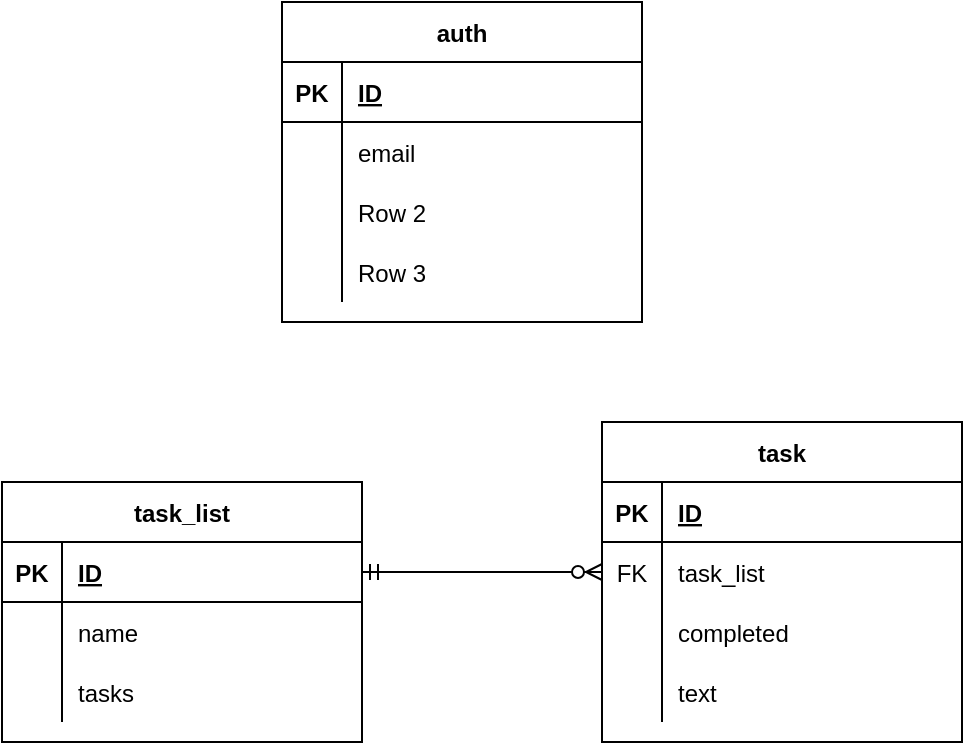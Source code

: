 <mxfile version="15.1.3" type="device"><diagram id="MoKiVAtZfFs_DBa7hsAg" name="Page-1"><mxGraphModel dx="460" dy="813" grid="1" gridSize="10" guides="1" tooltips="1" connect="1" arrows="1" fold="1" page="1" pageScale="1" pageWidth="1600" pageHeight="900" math="0" shadow="0"><root><mxCell id="0"/><mxCell id="1" parent="0"/><mxCell id="4g2c1ysVGGyU91GlD4co-1" value="task_list" style="shape=table;startSize=30;container=1;collapsible=1;childLayout=tableLayout;fixedRows=1;rowLines=0;fontStyle=1;align=center;resizeLast=1;" parent="1" vertex="1"><mxGeometry x="130" y="510" width="180" height="130" as="geometry"/></mxCell><mxCell id="4g2c1ysVGGyU91GlD4co-2" value="" style="shape=partialRectangle;collapsible=0;dropTarget=0;pointerEvents=0;fillColor=none;top=0;left=0;bottom=1;right=0;points=[[0,0.5],[1,0.5]];portConstraint=eastwest;" parent="4g2c1ysVGGyU91GlD4co-1" vertex="1"><mxGeometry y="30" width="180" height="30" as="geometry"/></mxCell><mxCell id="4g2c1ysVGGyU91GlD4co-3" value="PK" style="shape=partialRectangle;connectable=0;fillColor=none;top=0;left=0;bottom=0;right=0;fontStyle=1;overflow=hidden;" parent="4g2c1ysVGGyU91GlD4co-2" vertex="1"><mxGeometry width="30" height="30" as="geometry"/></mxCell><mxCell id="4g2c1ysVGGyU91GlD4co-4" value="ID" style="shape=partialRectangle;connectable=0;fillColor=none;top=0;left=0;bottom=0;right=0;align=left;spacingLeft=6;fontStyle=5;overflow=hidden;" parent="4g2c1ysVGGyU91GlD4co-2" vertex="1"><mxGeometry x="30" width="150" height="30" as="geometry"/></mxCell><mxCell id="4g2c1ysVGGyU91GlD4co-5" value="" style="shape=partialRectangle;collapsible=0;dropTarget=0;pointerEvents=0;fillColor=none;top=0;left=0;bottom=0;right=0;points=[[0,0.5],[1,0.5]];portConstraint=eastwest;" parent="4g2c1ysVGGyU91GlD4co-1" vertex="1"><mxGeometry y="60" width="180" height="30" as="geometry"/></mxCell><mxCell id="4g2c1ysVGGyU91GlD4co-6" value="" style="shape=partialRectangle;connectable=0;fillColor=none;top=0;left=0;bottom=0;right=0;editable=1;overflow=hidden;" parent="4g2c1ysVGGyU91GlD4co-5" vertex="1"><mxGeometry width="30" height="30" as="geometry"/></mxCell><mxCell id="4g2c1ysVGGyU91GlD4co-7" value="name" style="shape=partialRectangle;connectable=0;fillColor=none;top=0;left=0;bottom=0;right=0;align=left;spacingLeft=6;overflow=hidden;" parent="4g2c1ysVGGyU91GlD4co-5" vertex="1"><mxGeometry x="30" width="150" height="30" as="geometry"/></mxCell><mxCell id="4g2c1ysVGGyU91GlD4co-8" value="" style="shape=partialRectangle;collapsible=0;dropTarget=0;pointerEvents=0;fillColor=none;top=0;left=0;bottom=0;right=0;points=[[0,0.5],[1,0.5]];portConstraint=eastwest;" parent="4g2c1ysVGGyU91GlD4co-1" vertex="1"><mxGeometry y="90" width="180" height="30" as="geometry"/></mxCell><mxCell id="4g2c1ysVGGyU91GlD4co-9" value="" style="shape=partialRectangle;connectable=0;fillColor=none;top=0;left=0;bottom=0;right=0;editable=1;overflow=hidden;" parent="4g2c1ysVGGyU91GlD4co-8" vertex="1"><mxGeometry width="30" height="30" as="geometry"/></mxCell><mxCell id="4g2c1ysVGGyU91GlD4co-10" value="tasks" style="shape=partialRectangle;connectable=0;fillColor=none;top=0;left=0;bottom=0;right=0;align=left;spacingLeft=6;overflow=hidden;" parent="4g2c1ysVGGyU91GlD4co-8" vertex="1"><mxGeometry x="30" width="150" height="30" as="geometry"/></mxCell><mxCell id="4g2c1ysVGGyU91GlD4co-27" value="task" style="shape=table;startSize=30;container=1;collapsible=1;childLayout=tableLayout;fixedRows=1;rowLines=0;fontStyle=1;align=center;resizeLast=1;" parent="1" vertex="1"><mxGeometry x="430" y="480" width="180" height="160" as="geometry"/></mxCell><mxCell id="4g2c1ysVGGyU91GlD4co-28" value="" style="shape=partialRectangle;collapsible=0;dropTarget=0;pointerEvents=0;fillColor=none;top=0;left=0;bottom=1;right=0;points=[[0,0.5],[1,0.5]];portConstraint=eastwest;" parent="4g2c1ysVGGyU91GlD4co-27" vertex="1"><mxGeometry y="30" width="180" height="30" as="geometry"/></mxCell><mxCell id="4g2c1ysVGGyU91GlD4co-29" value="PK" style="shape=partialRectangle;connectable=0;fillColor=none;top=0;left=0;bottom=0;right=0;fontStyle=1;overflow=hidden;" parent="4g2c1ysVGGyU91GlD4co-28" vertex="1"><mxGeometry width="30" height="30" as="geometry"/></mxCell><mxCell id="4g2c1ysVGGyU91GlD4co-30" value="ID" style="shape=partialRectangle;connectable=0;fillColor=none;top=0;left=0;bottom=0;right=0;align=left;spacingLeft=6;fontStyle=5;overflow=hidden;" parent="4g2c1ysVGGyU91GlD4co-28" vertex="1"><mxGeometry x="30" width="150" height="30" as="geometry"/></mxCell><mxCell id="4g2c1ysVGGyU91GlD4co-31" value="" style="shape=partialRectangle;collapsible=0;dropTarget=0;pointerEvents=0;fillColor=none;top=0;left=0;bottom=0;right=0;points=[[0,0.5],[1,0.5]];portConstraint=eastwest;" parent="4g2c1ysVGGyU91GlD4co-27" vertex="1"><mxGeometry y="60" width="180" height="30" as="geometry"/></mxCell><mxCell id="4g2c1ysVGGyU91GlD4co-32" value="FK" style="shape=partialRectangle;connectable=0;fillColor=none;top=0;left=0;bottom=0;right=0;editable=1;overflow=hidden;" parent="4g2c1ysVGGyU91GlD4co-31" vertex="1"><mxGeometry width="30" height="30" as="geometry"/></mxCell><mxCell id="4g2c1ysVGGyU91GlD4co-33" value="task_list" style="shape=partialRectangle;connectable=0;fillColor=none;top=0;left=0;bottom=0;right=0;align=left;spacingLeft=6;overflow=hidden;" parent="4g2c1ysVGGyU91GlD4co-31" vertex="1"><mxGeometry x="30" width="150" height="30" as="geometry"/></mxCell><mxCell id="4g2c1ysVGGyU91GlD4co-34" value="" style="shape=partialRectangle;collapsible=0;dropTarget=0;pointerEvents=0;fillColor=none;top=0;left=0;bottom=0;right=0;points=[[0,0.5],[1,0.5]];portConstraint=eastwest;" parent="4g2c1ysVGGyU91GlD4co-27" vertex="1"><mxGeometry y="90" width="180" height="30" as="geometry"/></mxCell><mxCell id="4g2c1ysVGGyU91GlD4co-35" value="" style="shape=partialRectangle;connectable=0;fillColor=none;top=0;left=0;bottom=0;right=0;editable=1;overflow=hidden;" parent="4g2c1ysVGGyU91GlD4co-34" vertex="1"><mxGeometry width="30" height="30" as="geometry"/></mxCell><mxCell id="4g2c1ysVGGyU91GlD4co-36" value="completed" style="shape=partialRectangle;connectable=0;fillColor=none;top=0;left=0;bottom=0;right=0;align=left;spacingLeft=6;overflow=hidden;" parent="4g2c1ysVGGyU91GlD4co-34" vertex="1"><mxGeometry x="30" width="150" height="30" as="geometry"/></mxCell><mxCell id="4g2c1ysVGGyU91GlD4co-37" value="" style="shape=partialRectangle;collapsible=0;dropTarget=0;pointerEvents=0;fillColor=none;top=0;left=0;bottom=0;right=0;points=[[0,0.5],[1,0.5]];portConstraint=eastwest;" parent="4g2c1ysVGGyU91GlD4co-27" vertex="1"><mxGeometry y="120" width="180" height="30" as="geometry"/></mxCell><mxCell id="4g2c1ysVGGyU91GlD4co-38" value="" style="shape=partialRectangle;connectable=0;fillColor=none;top=0;left=0;bottom=0;right=0;editable=1;overflow=hidden;" parent="4g2c1ysVGGyU91GlD4co-37" vertex="1"><mxGeometry width="30" height="30" as="geometry"/></mxCell><mxCell id="4g2c1ysVGGyU91GlD4co-39" value="text" style="shape=partialRectangle;connectable=0;fillColor=none;top=0;left=0;bottom=0;right=0;align=left;spacingLeft=6;overflow=hidden;" parent="4g2c1ysVGGyU91GlD4co-37" vertex="1"><mxGeometry x="30" width="150" height="30" as="geometry"/></mxCell><mxCell id="4g2c1ysVGGyU91GlD4co-40" style="edgeStyle=orthogonalEdgeStyle;rounded=0;orthogonalLoop=1;jettySize=auto;html=1;exitX=1;exitY=0.5;exitDx=0;exitDy=0;entryX=0;entryY=0.5;entryDx=0;entryDy=0;startArrow=ERmandOne;startFill=0;endArrow=ERzeroToMany;endFill=1;" parent="1" source="4g2c1ysVGGyU91GlD4co-2" target="4g2c1ysVGGyU91GlD4co-31" edge="1"><mxGeometry relative="1" as="geometry"/></mxCell><mxCell id="gBQ1c4TEoESmW-SCLHgk-1" value="auth" style="shape=table;startSize=30;container=1;collapsible=1;childLayout=tableLayout;fixedRows=1;rowLines=0;fontStyle=1;align=center;resizeLast=1;" vertex="1" parent="1"><mxGeometry x="270" y="270" width="180" height="160" as="geometry"/></mxCell><mxCell id="gBQ1c4TEoESmW-SCLHgk-2" value="" style="shape=partialRectangle;collapsible=0;dropTarget=0;pointerEvents=0;fillColor=none;top=0;left=0;bottom=1;right=0;points=[[0,0.5],[1,0.5]];portConstraint=eastwest;" vertex="1" parent="gBQ1c4TEoESmW-SCLHgk-1"><mxGeometry y="30" width="180" height="30" as="geometry"/></mxCell><mxCell id="gBQ1c4TEoESmW-SCLHgk-3" value="PK" style="shape=partialRectangle;connectable=0;fillColor=none;top=0;left=0;bottom=0;right=0;fontStyle=1;overflow=hidden;" vertex="1" parent="gBQ1c4TEoESmW-SCLHgk-2"><mxGeometry width="30" height="30" as="geometry"/></mxCell><mxCell id="gBQ1c4TEoESmW-SCLHgk-4" value="ID" style="shape=partialRectangle;connectable=0;fillColor=none;top=0;left=0;bottom=0;right=0;align=left;spacingLeft=6;fontStyle=5;overflow=hidden;" vertex="1" parent="gBQ1c4TEoESmW-SCLHgk-2"><mxGeometry x="30" width="150" height="30" as="geometry"/></mxCell><mxCell id="gBQ1c4TEoESmW-SCLHgk-5" value="" style="shape=partialRectangle;collapsible=0;dropTarget=0;pointerEvents=0;fillColor=none;top=0;left=0;bottom=0;right=0;points=[[0,0.5],[1,0.5]];portConstraint=eastwest;" vertex="1" parent="gBQ1c4TEoESmW-SCLHgk-1"><mxGeometry y="60" width="180" height="30" as="geometry"/></mxCell><mxCell id="gBQ1c4TEoESmW-SCLHgk-6" value="" style="shape=partialRectangle;connectable=0;fillColor=none;top=0;left=0;bottom=0;right=0;editable=1;overflow=hidden;" vertex="1" parent="gBQ1c4TEoESmW-SCLHgk-5"><mxGeometry width="30" height="30" as="geometry"/></mxCell><mxCell id="gBQ1c4TEoESmW-SCLHgk-7" value="email" style="shape=partialRectangle;connectable=0;fillColor=none;top=0;left=0;bottom=0;right=0;align=left;spacingLeft=6;overflow=hidden;" vertex="1" parent="gBQ1c4TEoESmW-SCLHgk-5"><mxGeometry x="30" width="150" height="30" as="geometry"/></mxCell><mxCell id="gBQ1c4TEoESmW-SCLHgk-8" value="" style="shape=partialRectangle;collapsible=0;dropTarget=0;pointerEvents=0;fillColor=none;top=0;left=0;bottom=0;right=0;points=[[0,0.5],[1,0.5]];portConstraint=eastwest;" vertex="1" parent="gBQ1c4TEoESmW-SCLHgk-1"><mxGeometry y="90" width="180" height="30" as="geometry"/></mxCell><mxCell id="gBQ1c4TEoESmW-SCLHgk-9" value="" style="shape=partialRectangle;connectable=0;fillColor=none;top=0;left=0;bottom=0;right=0;editable=1;overflow=hidden;" vertex="1" parent="gBQ1c4TEoESmW-SCLHgk-8"><mxGeometry width="30" height="30" as="geometry"/></mxCell><mxCell id="gBQ1c4TEoESmW-SCLHgk-10" value="Row 2" style="shape=partialRectangle;connectable=0;fillColor=none;top=0;left=0;bottom=0;right=0;align=left;spacingLeft=6;overflow=hidden;" vertex="1" parent="gBQ1c4TEoESmW-SCLHgk-8"><mxGeometry x="30" width="150" height="30" as="geometry"/></mxCell><mxCell id="gBQ1c4TEoESmW-SCLHgk-11" value="" style="shape=partialRectangle;collapsible=0;dropTarget=0;pointerEvents=0;fillColor=none;top=0;left=0;bottom=0;right=0;points=[[0,0.5],[1,0.5]];portConstraint=eastwest;" vertex="1" parent="gBQ1c4TEoESmW-SCLHgk-1"><mxGeometry y="120" width="180" height="30" as="geometry"/></mxCell><mxCell id="gBQ1c4TEoESmW-SCLHgk-12" value="" style="shape=partialRectangle;connectable=0;fillColor=none;top=0;left=0;bottom=0;right=0;editable=1;overflow=hidden;" vertex="1" parent="gBQ1c4TEoESmW-SCLHgk-11"><mxGeometry width="30" height="30" as="geometry"/></mxCell><mxCell id="gBQ1c4TEoESmW-SCLHgk-13" value="Row 3" style="shape=partialRectangle;connectable=0;fillColor=none;top=0;left=0;bottom=0;right=0;align=left;spacingLeft=6;overflow=hidden;" vertex="1" parent="gBQ1c4TEoESmW-SCLHgk-11"><mxGeometry x="30" width="150" height="30" as="geometry"/></mxCell></root></mxGraphModel></diagram></mxfile>
